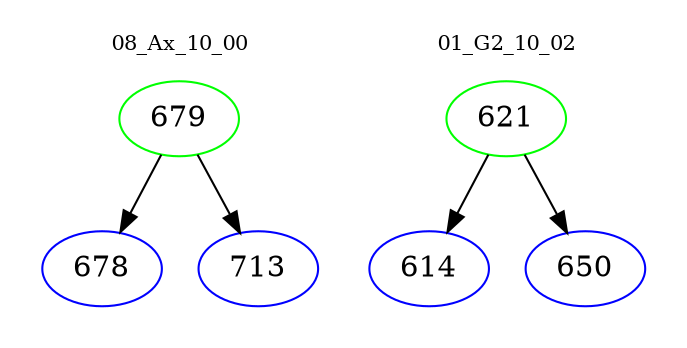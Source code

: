 digraph{
subgraph cluster_0 {
color = white
label = "08_Ax_10_00";
fontsize=10;
T0_679 [label="679", color="green"]
T0_679 -> T0_678 [color="black"]
T0_678 [label="678", color="blue"]
T0_679 -> T0_713 [color="black"]
T0_713 [label="713", color="blue"]
}
subgraph cluster_1 {
color = white
label = "01_G2_10_02";
fontsize=10;
T1_621 [label="621", color="green"]
T1_621 -> T1_614 [color="black"]
T1_614 [label="614", color="blue"]
T1_621 -> T1_650 [color="black"]
T1_650 [label="650", color="blue"]
}
}

